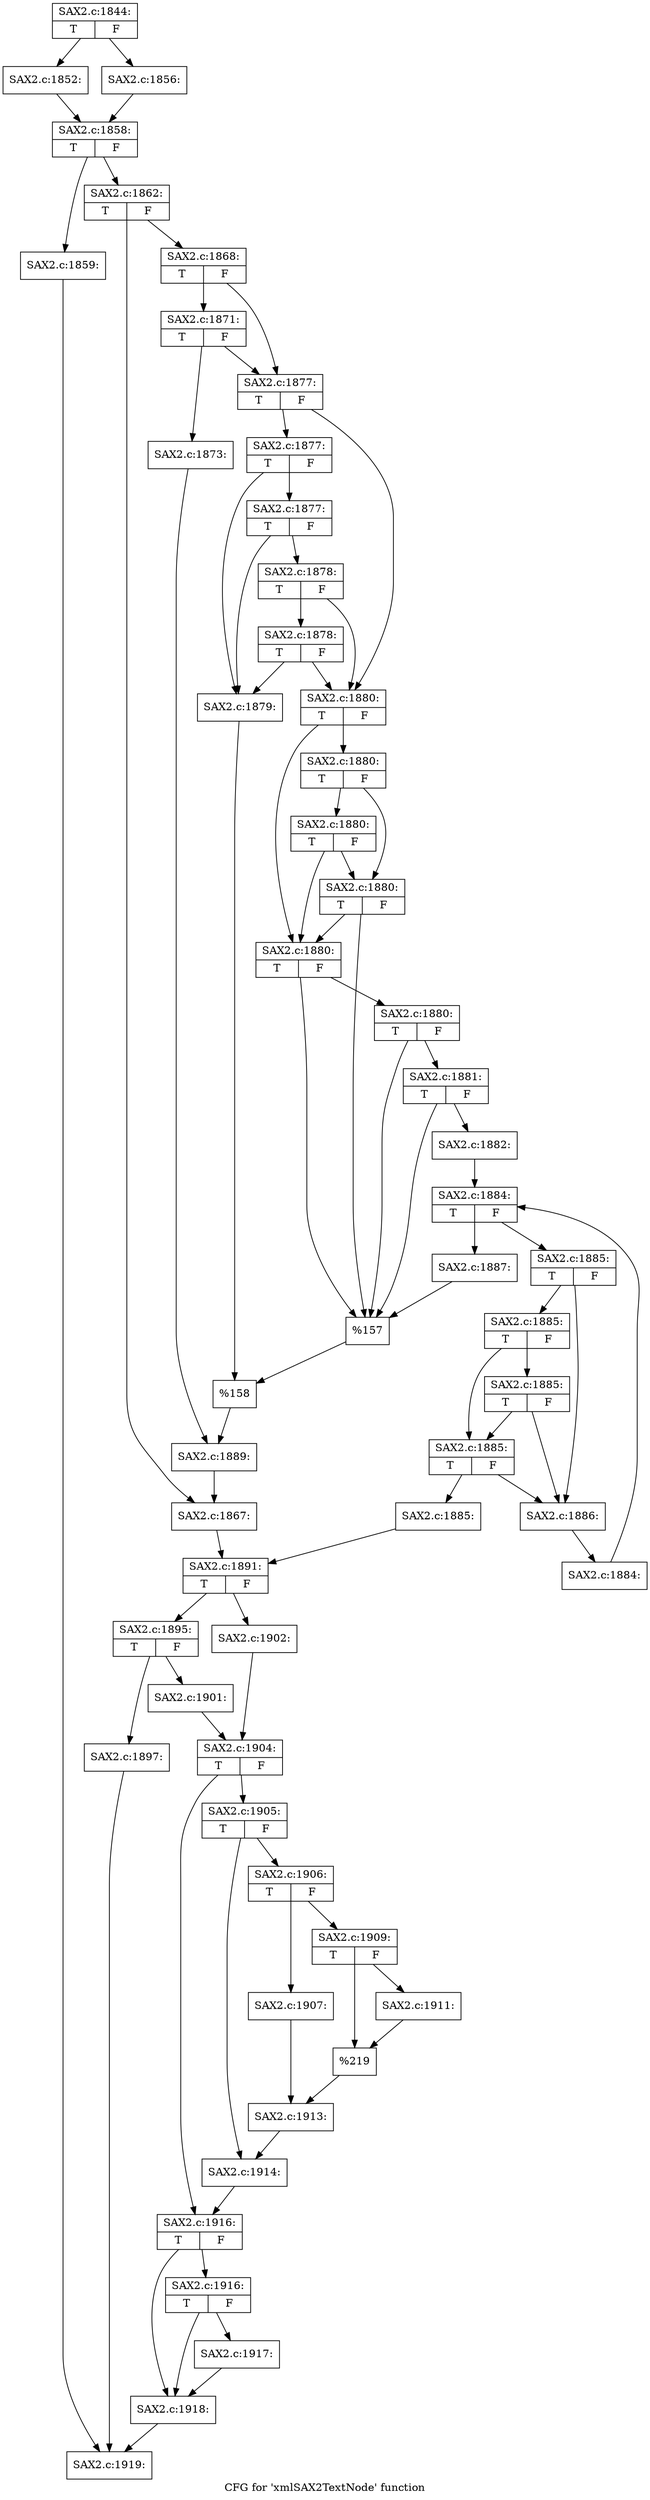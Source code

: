 digraph "CFG for 'xmlSAX2TextNode' function" {
	label="CFG for 'xmlSAX2TextNode' function";

	Node0x4212890 [shape=record,label="{SAX2.c:1844:|{<s0>T|<s1>F}}"];
	Node0x4212890 -> Node0x43660a0;
	Node0x4212890 -> Node0x4366140;
	Node0x43660a0 [shape=record,label="{SAX2.c:1852:}"];
	Node0x43660a0 -> Node0x43660f0;
	Node0x4366140 [shape=record,label="{SAX2.c:1856:}"];
	Node0x4366140 -> Node0x43660f0;
	Node0x43660f0 [shape=record,label="{SAX2.c:1858:|{<s0>T|<s1>F}}"];
	Node0x43660f0 -> Node0x4367410;
	Node0x43660f0 -> Node0x4367460;
	Node0x4367410 [shape=record,label="{SAX2.c:1859:}"];
	Node0x4367410 -> Node0x4212bc0;
	Node0x4367460 [shape=record,label="{SAX2.c:1862:|{<s0>T|<s1>F}}"];
	Node0x4367460 -> Node0x4367df0;
	Node0x4367460 -> Node0x4367e40;
	Node0x4367df0 [shape=record,label="{SAX2.c:1868:|{<s0>T|<s1>F}}"];
	Node0x4367df0 -> Node0x43688c0;
	Node0x4367df0 -> Node0x4368870;
	Node0x43688c0 [shape=record,label="{SAX2.c:1871:|{<s0>T|<s1>F}}"];
	Node0x43688c0 -> Node0x43687d0;
	Node0x43688c0 -> Node0x4368870;
	Node0x43687d0 [shape=record,label="{SAX2.c:1873:}"];
	Node0x43687d0 -> Node0x4368820;
	Node0x4368870 [shape=record,label="{SAX2.c:1877:|{<s0>T|<s1>F}}"];
	Node0x4368870 -> Node0x436a020;
	Node0x4368870 -> Node0x4369fd0;
	Node0x436a020 [shape=record,label="{SAX2.c:1877:|{<s0>T|<s1>F}}"];
	Node0x436a020 -> Node0x4369980;
	Node0x436a020 -> Node0x436a380;
	Node0x436a380 [shape=record,label="{SAX2.c:1877:|{<s0>T|<s1>F}}"];
	Node0x436a380 -> Node0x4369980;
	Node0x436a380 -> Node0x436a300;
	Node0x436a300 [shape=record,label="{SAX2.c:1878:|{<s0>T|<s1>F}}"];
	Node0x436a300 -> Node0x436a940;
	Node0x436a300 -> Node0x4369fd0;
	Node0x436a940 [shape=record,label="{SAX2.c:1878:|{<s0>T|<s1>F}}"];
	Node0x436a940 -> Node0x4369980;
	Node0x436a940 -> Node0x4369fd0;
	Node0x4369980 [shape=record,label="{SAX2.c:1879:}"];
	Node0x4369980 -> Node0x4369f80;
	Node0x4369fd0 [shape=record,label="{SAX2.c:1880:|{<s0>T|<s1>F}}"];
	Node0x4369fd0 -> Node0x436cdd0;
	Node0x4369fd0 -> Node0x436ce70;
	Node0x436ce70 [shape=record,label="{SAX2.c:1880:|{<s0>T|<s1>F}}"];
	Node0x436ce70 -> Node0x436d150;
	Node0x436ce70 -> Node0x436ce20;
	Node0x436d150 [shape=record,label="{SAX2.c:1880:|{<s0>T|<s1>F}}"];
	Node0x436d150 -> Node0x436cdd0;
	Node0x436d150 -> Node0x436ce20;
	Node0x436ce20 [shape=record,label="{SAX2.c:1880:|{<s0>T|<s1>F}}"];
	Node0x436ce20 -> Node0x436cdd0;
	Node0x436ce20 -> Node0x4214520;
	Node0x436cdd0 [shape=record,label="{SAX2.c:1880:|{<s0>T|<s1>F}}"];
	Node0x436cdd0 -> Node0x436cd80;
	Node0x436cdd0 -> Node0x4214520;
	Node0x436cd80 [shape=record,label="{SAX2.c:1880:|{<s0>T|<s1>F}}"];
	Node0x436cd80 -> Node0x436cd30;
	Node0x436cd80 -> Node0x4214520;
	Node0x436cd30 [shape=record,label="{SAX2.c:1881:|{<s0>T|<s1>F}}"];
	Node0x436cd30 -> Node0x42141f0;
	Node0x436cd30 -> Node0x4214520;
	Node0x42141f0 [shape=record,label="{SAX2.c:1882:}"];
	Node0x42141f0 -> Node0x436e520;
	Node0x436e520 [shape=record,label="{SAX2.c:1884:|{<s0>T|<s1>F}}"];
	Node0x436e520 -> Node0x436e720;
	Node0x436e520 -> Node0x436e3c0;
	Node0x436e720 [shape=record,label="{SAX2.c:1885:|{<s0>T|<s1>F}}"];
	Node0x436e720 -> Node0x436ea90;
	Node0x436e720 -> Node0x436eb60;
	Node0x436eb60 [shape=record,label="{SAX2.c:1885:|{<s0>T|<s1>F}}"];
	Node0x436eb60 -> Node0x436eeb0;
	Node0x436eb60 -> Node0x436eae0;
	Node0x436eeb0 [shape=record,label="{SAX2.c:1885:|{<s0>T|<s1>F}}"];
	Node0x436eeb0 -> Node0x436ea90;
	Node0x436eeb0 -> Node0x436eae0;
	Node0x436eae0 [shape=record,label="{SAX2.c:1885:|{<s0>T|<s1>F}}"];
	Node0x436eae0 -> Node0x436ea90;
	Node0x436eae0 -> Node0x436ea40;
	Node0x436ea40 [shape=record,label="{SAX2.c:1885:}"];
	Node0x436ea40 -> Node0x436f890;
	Node0x436ea90 [shape=record,label="{SAX2.c:1886:}"];
	Node0x436ea90 -> Node0x436e6d0;
	Node0x436e6d0 [shape=record,label="{SAX2.c:1884:}"];
	Node0x436e6d0 -> Node0x436e520;
	Node0x436e3c0 [shape=record,label="{SAX2.c:1887:}"];
	Node0x436e3c0 -> Node0x4214520;
	Node0x4214520 [shape=record,label="{%157}"];
	Node0x4214520 -> Node0x4369f80;
	Node0x4369f80 [shape=record,label="{%158}"];
	Node0x4369f80 -> Node0x4368820;
	Node0x4368820 [shape=record,label="{SAX2.c:1889:}"];
	Node0x4368820 -> Node0x4367e40;
	Node0x4367e40 [shape=record,label="{SAX2.c:1867:}"];
	Node0x4367e40 -> Node0x436f890;
	Node0x436f890 [shape=record,label="{SAX2.c:1891:|{<s0>T|<s1>F}}"];
	Node0x436f890 -> Node0x4371000;
	Node0x436f890 -> Node0x43710a0;
	Node0x4371000 [shape=record,label="{SAX2.c:1895:|{<s0>T|<s1>F}}"];
	Node0x4371000 -> Node0x4371800;
	Node0x4371000 -> Node0x4371850;
	Node0x4371800 [shape=record,label="{SAX2.c:1897:}"];
	Node0x4371800 -> Node0x4212bc0;
	Node0x4371850 [shape=record,label="{SAX2.c:1901:}"];
	Node0x4371850 -> Node0x4371050;
	Node0x43710a0 [shape=record,label="{SAX2.c:1902:}"];
	Node0x43710a0 -> Node0x4371050;
	Node0x4371050 [shape=record,label="{SAX2.c:1904:|{<s0>T|<s1>F}}"];
	Node0x4371050 -> Node0x43727e0;
	Node0x4371050 -> Node0x4372830;
	Node0x43727e0 [shape=record,label="{SAX2.c:1905:|{<s0>T|<s1>F}}"];
	Node0x43727e0 -> Node0x4372c60;
	Node0x43727e0 -> Node0x4372cb0;
	Node0x4372c60 [shape=record,label="{SAX2.c:1906:|{<s0>T|<s1>F}}"];
	Node0x4372c60 -> Node0x43731a0;
	Node0x4372c60 -> Node0x4373240;
	Node0x43731a0 [shape=record,label="{SAX2.c:1907:}"];
	Node0x43731a0 -> Node0x43731f0;
	Node0x4373240 [shape=record,label="{SAX2.c:1909:|{<s0>T|<s1>F}}"];
	Node0x4373240 -> Node0x4373fd0;
	Node0x4373240 -> Node0x4374020;
	Node0x4373fd0 [shape=record,label="{SAX2.c:1911:}"];
	Node0x4373fd0 -> Node0x4374020;
	Node0x4374020 [shape=record,label="{%219}"];
	Node0x4374020 -> Node0x43731f0;
	Node0x43731f0 [shape=record,label="{SAX2.c:1913:}"];
	Node0x43731f0 -> Node0x4372cb0;
	Node0x4372cb0 [shape=record,label="{SAX2.c:1914:}"];
	Node0x4372cb0 -> Node0x4372830;
	Node0x4372830 [shape=record,label="{SAX2.c:1916:|{<s0>T|<s1>F}}"];
	Node0x4372830 -> Node0x4374f20;
	Node0x4372830 -> Node0x4374ed0;
	Node0x4374f20 [shape=record,label="{SAX2.c:1916:|{<s0>T|<s1>F}}"];
	Node0x4374f20 -> Node0x4374e80;
	Node0x4374f20 -> Node0x4374ed0;
	Node0x4374e80 [shape=record,label="{SAX2.c:1917:}"];
	Node0x4374e80 -> Node0x4374ed0;
	Node0x4374ed0 [shape=record,label="{SAX2.c:1918:}"];
	Node0x4374ed0 -> Node0x4212bc0;
	Node0x4212bc0 [shape=record,label="{SAX2.c:1919:}"];
}
